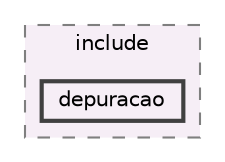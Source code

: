 digraph "becommons/include/depuracao"
{
 // LATEX_PDF_SIZE
  bgcolor="transparent";
  edge [fontname=Helvetica,fontsize=10,labelfontname=Helvetica,labelfontsize=10];
  node [fontname=Helvetica,fontsize=10,shape=box,height=0.2,width=0.4];
  compound=true
  subgraph clusterdir_9a744b5567c265deacf566b467d8af59 {
    graph [ bgcolor="#f6eef6", pencolor="grey50", label="include", fontname=Helvetica,fontsize=10 style="filled,dashed", URL="dir_9a744b5567c265deacf566b467d8af59.html",tooltip=""]
  dir_93f6fb17ca1aefce61f3d661bd348831 [label="depuracao", fillcolor="#f6eef6", color="grey25", style="filled,bold", URL="dir_93f6fb17ca1aefce61f3d661bd348831.html",tooltip=""];
  }
}
